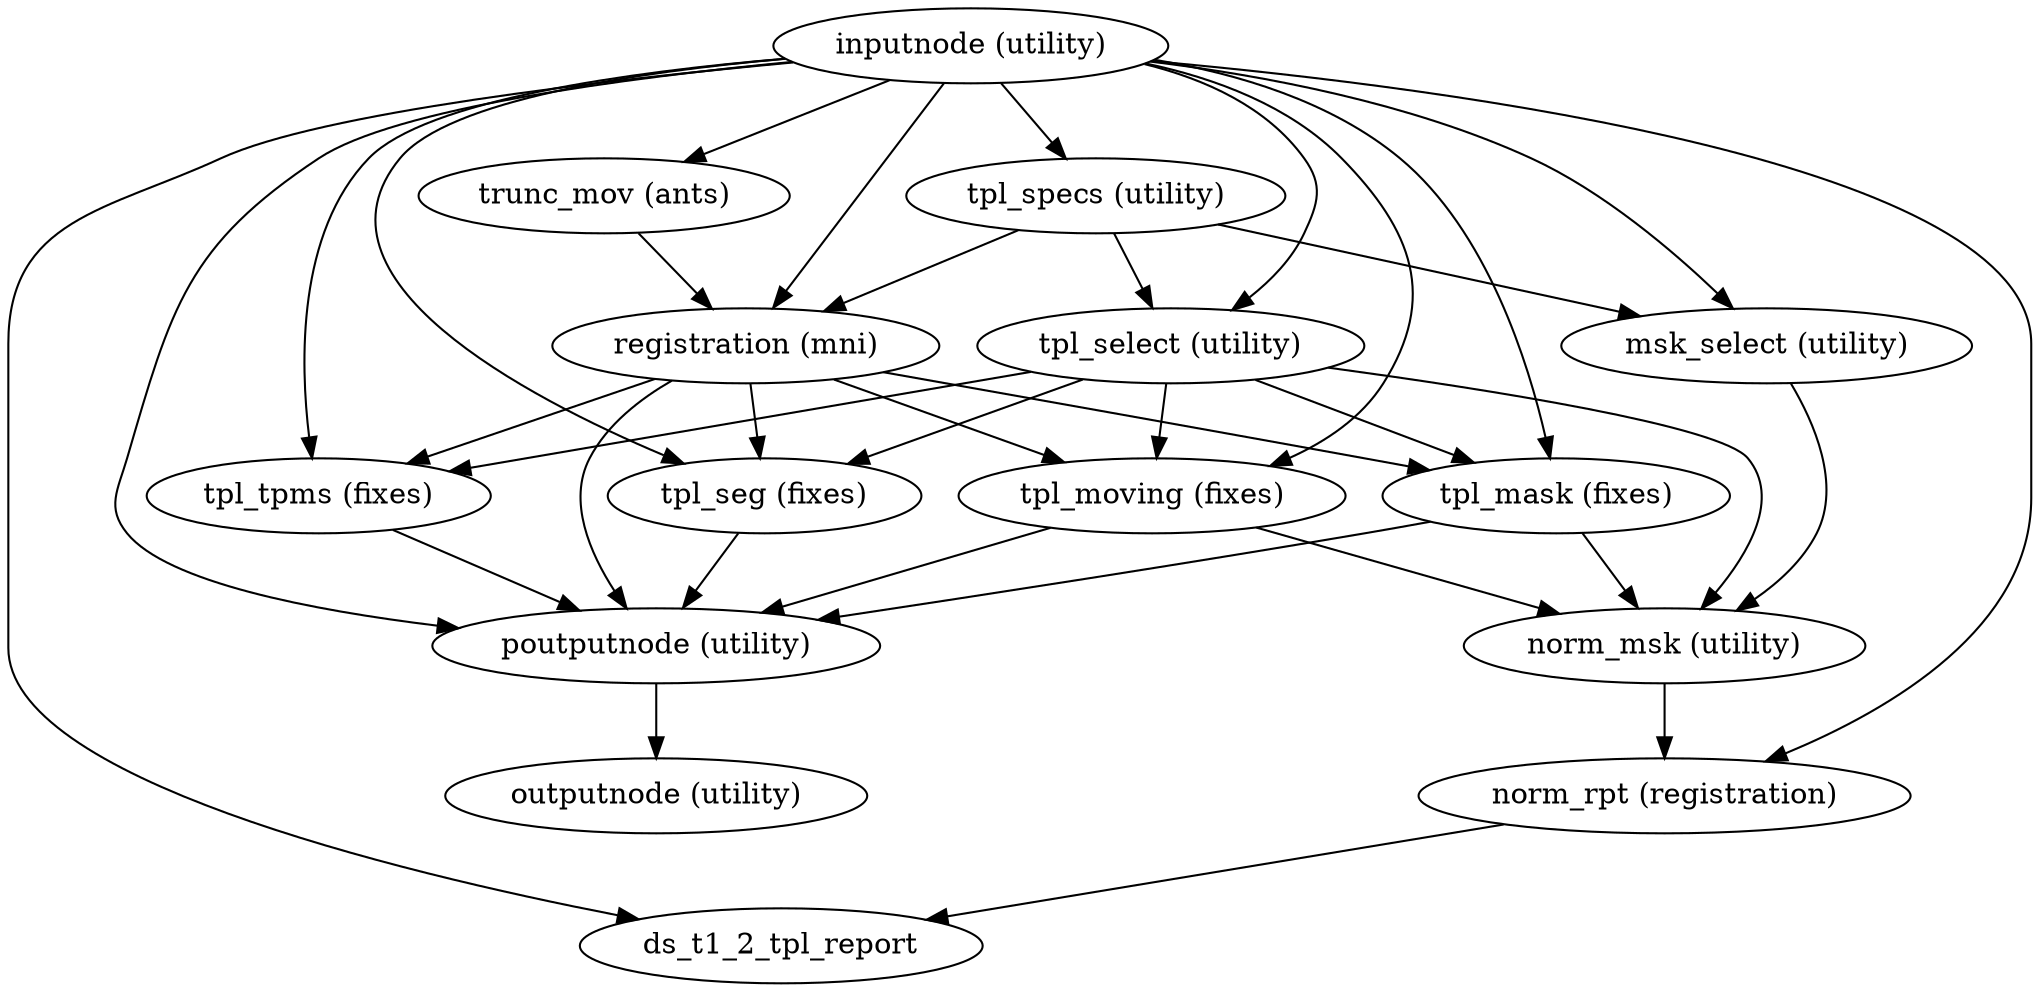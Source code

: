 strict digraph  {
"inputnode (utility)";
"tpl_specs (utility)";
"tpl_select (utility)";
"registration (mni)";
"trunc_mov (ants)";
"tpl_moving (fixes)";
"tpl_mask (fixes)";
"tpl_seg (fixes)";
"tpl_tpms (fixes)";
"poutputnode (utility)";
"msk_select (utility)";
"norm_rpt (registration)";
ds_t1_2_tpl_report;
"norm_msk (utility)";
"outputnode (utility)";
"inputnode (utility)" -> "tpl_specs (utility)";
"inputnode (utility)" -> "tpl_select (utility)";
"inputnode (utility)" -> "registration (mni)";
"inputnode (utility)" -> "trunc_mov (ants)";
"inputnode (utility)" -> "tpl_moving (fixes)";
"inputnode (utility)" -> "tpl_mask (fixes)";
"inputnode (utility)" -> "tpl_seg (fixes)";
"inputnode (utility)" -> "tpl_tpms (fixes)";
"inputnode (utility)" -> "poutputnode (utility)";
"inputnode (utility)" -> "msk_select (utility)";
"inputnode (utility)" -> "norm_rpt (registration)";
"inputnode (utility)" -> ds_t1_2_tpl_report;
"tpl_specs (utility)" -> "tpl_select (utility)";
"tpl_specs (utility)" -> "registration (mni)";
"tpl_specs (utility)" -> "msk_select (utility)";
"tpl_select (utility)" -> "tpl_moving (fixes)";
"tpl_select (utility)" -> "tpl_mask (fixes)";
"tpl_select (utility)" -> "tpl_seg (fixes)";
"tpl_select (utility)" -> "tpl_tpms (fixes)";
"tpl_select (utility)" -> "norm_msk (utility)";
"registration (mni)" -> "tpl_moving (fixes)";
"registration (mni)" -> "tpl_mask (fixes)";
"registration (mni)" -> "tpl_seg (fixes)";
"registration (mni)" -> "tpl_tpms (fixes)";
"registration (mni)" -> "poutputnode (utility)";
"trunc_mov (ants)" -> "registration (mni)";
"tpl_moving (fixes)" -> "poutputnode (utility)";
"tpl_moving (fixes)" -> "norm_msk (utility)";
"tpl_mask (fixes)" -> "poutputnode (utility)";
"tpl_mask (fixes)" -> "norm_msk (utility)";
"tpl_seg (fixes)" -> "poutputnode (utility)";
"tpl_tpms (fixes)" -> "poutputnode (utility)";
"poutputnode (utility)" -> "outputnode (utility)";
"msk_select (utility)" -> "norm_msk (utility)";
"norm_rpt (registration)" -> ds_t1_2_tpl_report;
"norm_msk (utility)" -> "norm_rpt (registration)";
}
